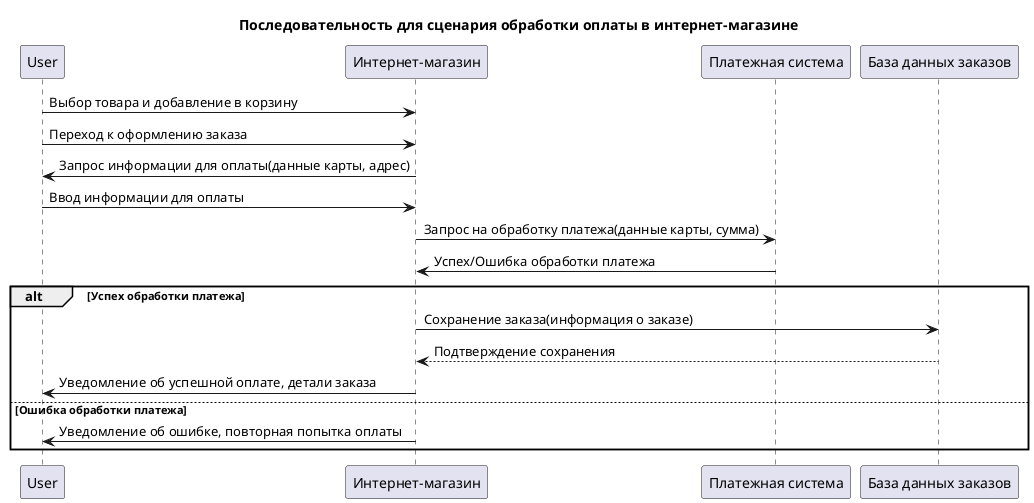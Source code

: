 @startuml
title Последовательность для сценария обработки оплаты в интернет-магазине
participant User
participant "Интернет-магазин" as Store
participant "Платежная система" as PaymentGateway
participant "База данных заказов" as OrderDB

User -> Store : Выбор товара и добавление в корзину
User -> Store : Переход к оформлению заказа
Store -> User : Запрос информации для оплаты(данные карты, адрес)
User -> Store : Ввод информации для оплаты
Store -> PaymentGateway : Запрос на обработку платежа(данные карты, сумма)
PaymentGateway -> Store : Успех/Ошибка обработки платежа

alt Успех обработки платежа
    Store -> OrderDB : Сохранение заказа(информация о заказе)
    OrderDB --> Store : Подтверждение сохранения
    Store -> User : Уведомление об успешной оплате, детали заказа

else Ошибка обработки платежа
    Store -> User : Уведомление об ошибке, повторная попытка оплаты
end
@enduml
